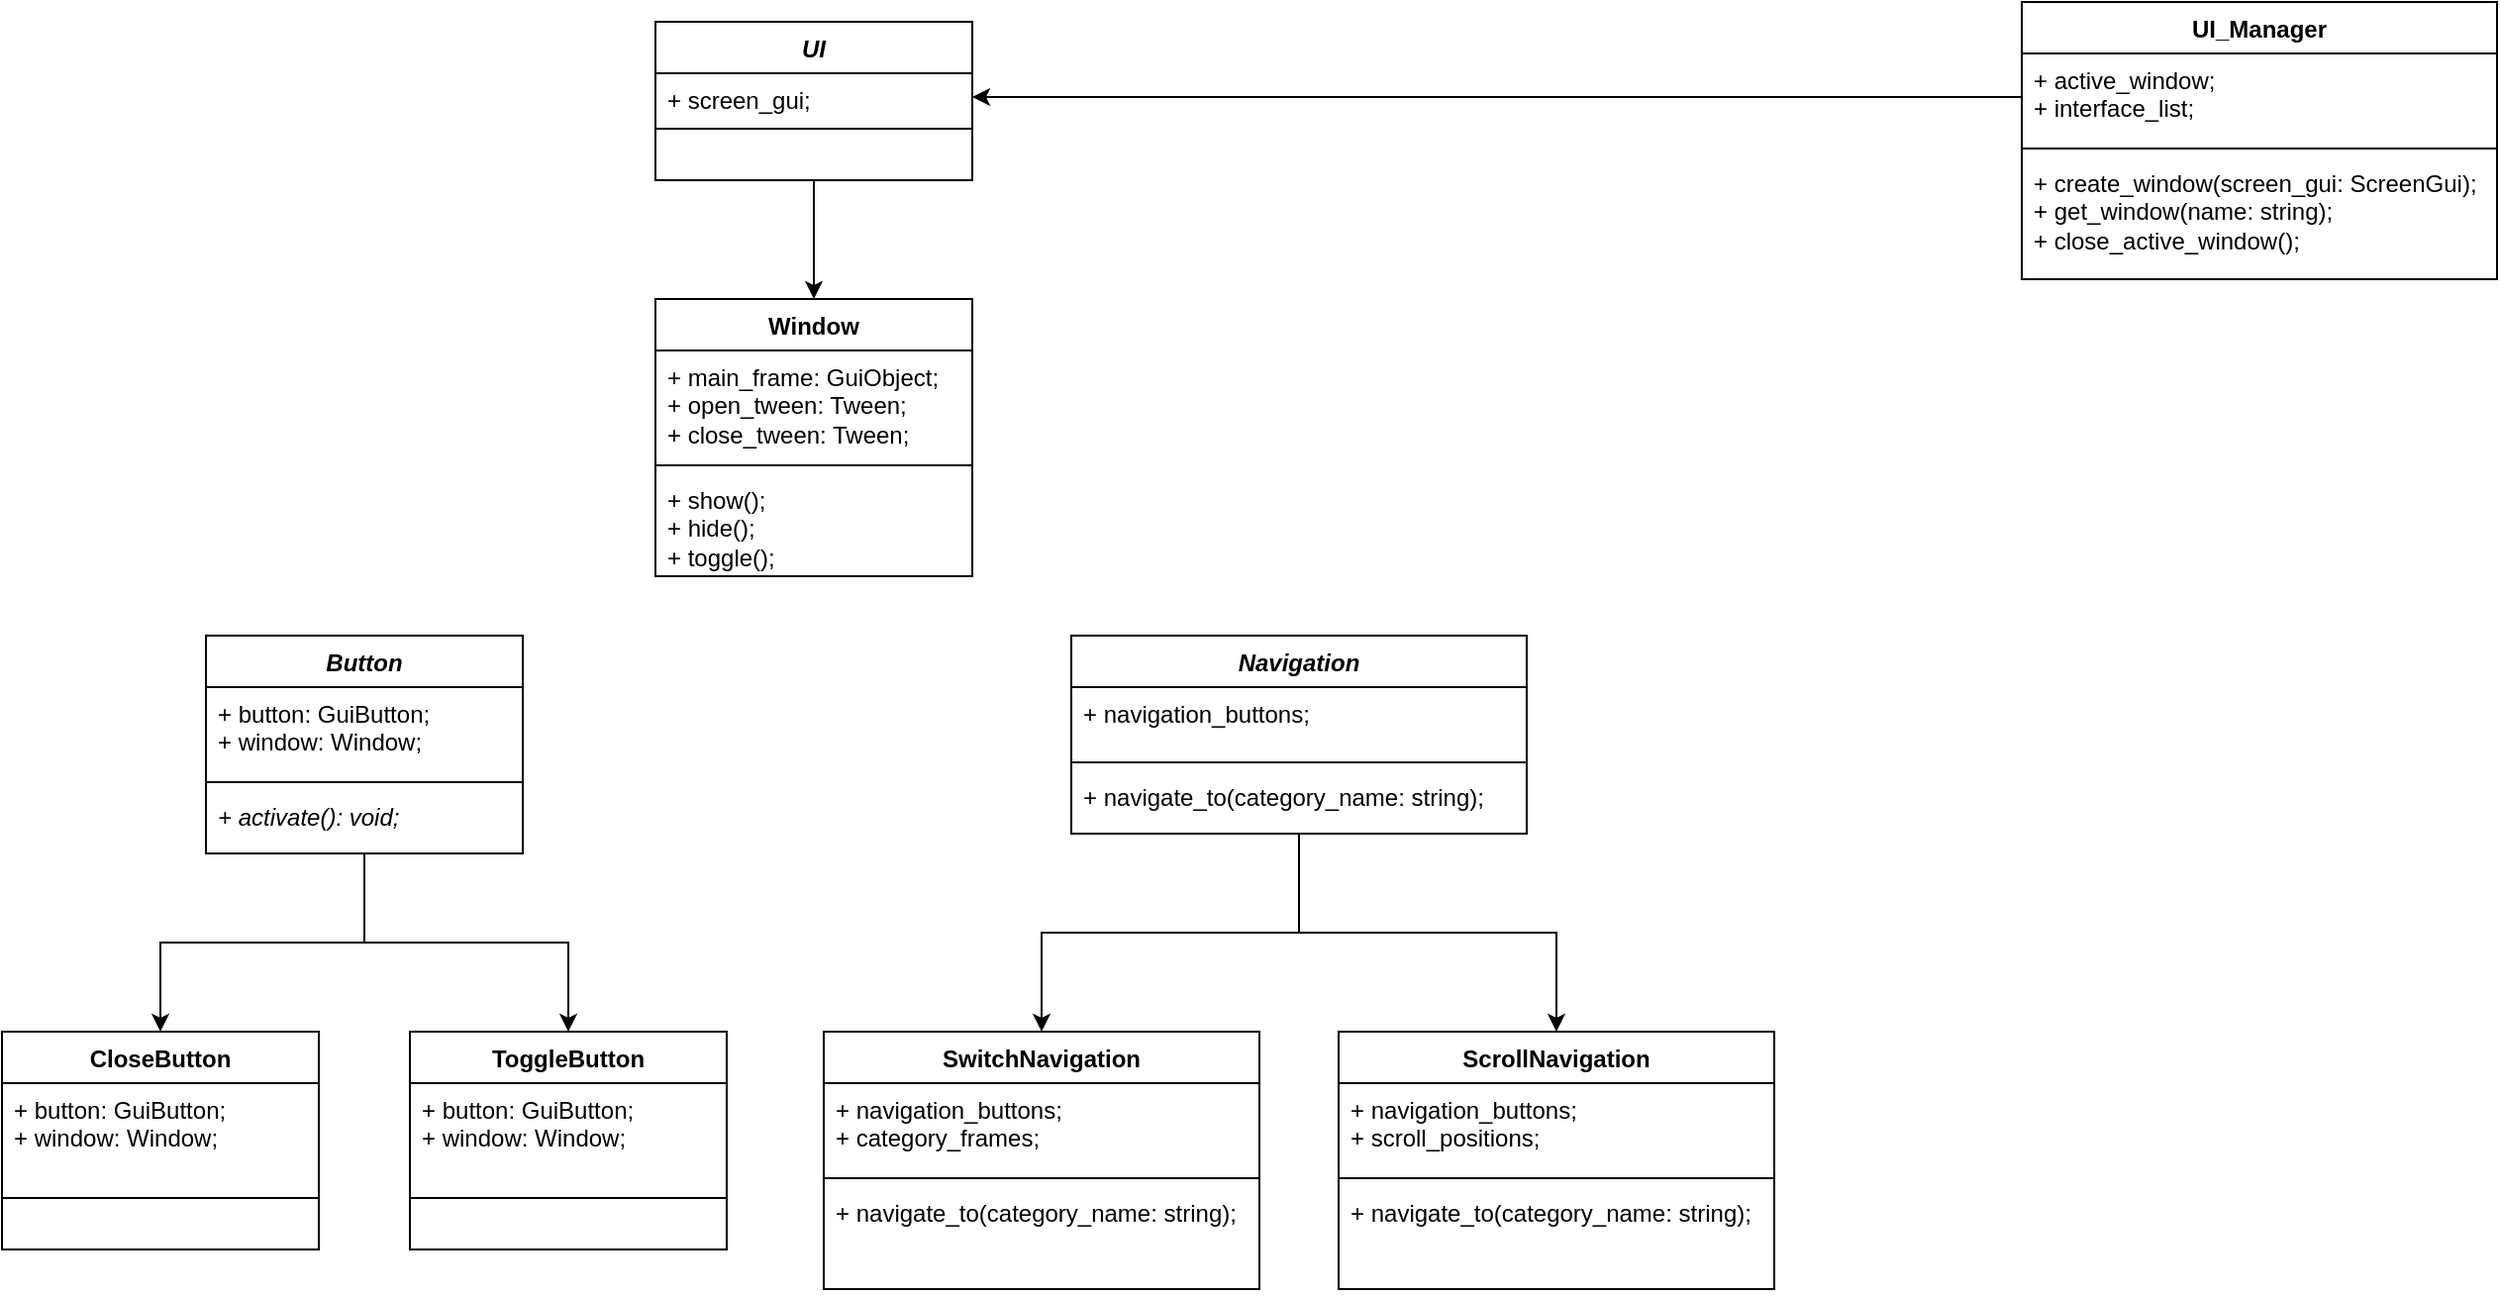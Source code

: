 <mxfile version="24.4.0" type="github">
  <diagram name="Strona-1" id="0ev7cow0Drwd5GlKwkTO">
    <mxGraphModel dx="1932" dy="592" grid="1" gridSize="10" guides="1" tooltips="1" connect="1" arrows="1" fold="1" page="1" pageScale="1" pageWidth="827" pageHeight="1169" math="0" shadow="0">
      <root>
        <mxCell id="0" />
        <mxCell id="1" parent="0" />
        <mxCell id="KJYLY2cYHtoWBLnPCtX3-57" value="" style="edgeStyle=orthogonalEdgeStyle;rounded=0;orthogonalLoop=1;jettySize=auto;html=1;entryX=0.5;entryY=0;entryDx=0;entryDy=0;" parent="1" source="KJYLY2cYHtoWBLnPCtX3-1" target="KJYLY2cYHtoWBLnPCtX3-5" edge="1">
          <mxGeometry relative="1" as="geometry" />
        </mxCell>
        <mxCell id="KJYLY2cYHtoWBLnPCtX3-1" value="&lt;i&gt;UI&lt;/i&gt;" style="swimlane;fontStyle=1;align=center;verticalAlign=top;childLayout=stackLayout;horizontal=1;startSize=26;horizontalStack=0;resizeParent=1;resizeParentMax=0;resizeLast=0;collapsible=1;marginBottom=0;whiteSpace=wrap;html=1;" parent="1" vertex="1">
          <mxGeometry x="320" y="80" width="160" height="80" as="geometry" />
        </mxCell>
        <mxCell id="KJYLY2cYHtoWBLnPCtX3-2" value="&lt;div&gt;+ screen_gui;&lt;/div&gt;" style="text;strokeColor=none;fillColor=none;align=left;verticalAlign=top;spacingLeft=4;spacingRight=4;overflow=hidden;rotatable=0;points=[[0,0.5],[1,0.5]];portConstraint=eastwest;whiteSpace=wrap;html=1;" parent="KJYLY2cYHtoWBLnPCtX3-1" vertex="1">
          <mxGeometry y="26" width="160" height="24" as="geometry" />
        </mxCell>
        <mxCell id="KJYLY2cYHtoWBLnPCtX3-3" value="" style="line;strokeWidth=1;fillColor=none;align=left;verticalAlign=middle;spacingTop=-1;spacingLeft=3;spacingRight=3;rotatable=0;labelPosition=right;points=[];portConstraint=eastwest;strokeColor=inherit;" parent="KJYLY2cYHtoWBLnPCtX3-1" vertex="1">
          <mxGeometry y="50" width="160" height="8" as="geometry" />
        </mxCell>
        <mxCell id="KJYLY2cYHtoWBLnPCtX3-4" value="&lt;div&gt;&lt;br&gt;&lt;/div&gt;&lt;div&gt;&lt;br&gt;&lt;/div&gt;" style="text;strokeColor=none;fillColor=none;align=left;verticalAlign=top;spacingLeft=4;spacingRight=4;overflow=hidden;rotatable=0;points=[[0,0.5],[1,0.5]];portConstraint=eastwest;whiteSpace=wrap;html=1;" parent="KJYLY2cYHtoWBLnPCtX3-1" vertex="1">
          <mxGeometry y="58" width="160" height="22" as="geometry" />
        </mxCell>
        <mxCell id="KJYLY2cYHtoWBLnPCtX3-5" value="Window" style="swimlane;fontStyle=1;align=center;verticalAlign=top;childLayout=stackLayout;horizontal=1;startSize=26;horizontalStack=0;resizeParent=1;resizeParentMax=0;resizeLast=0;collapsible=1;marginBottom=0;whiteSpace=wrap;html=1;" parent="1" vertex="1">
          <mxGeometry x="320" y="220" width="160" height="140" as="geometry" />
        </mxCell>
        <mxCell id="KJYLY2cYHtoWBLnPCtX3-6" value="&lt;div&gt;+ main_frame: GuiObject;&lt;/div&gt;&lt;div&gt;+ open_tween: Tween;&lt;/div&gt;&lt;div&gt;+ close_tween: Tween;&lt;/div&gt;" style="text;strokeColor=none;fillColor=none;align=left;verticalAlign=top;spacingLeft=4;spacingRight=4;overflow=hidden;rotatable=0;points=[[0,0.5],[1,0.5]];portConstraint=eastwest;whiteSpace=wrap;html=1;" parent="KJYLY2cYHtoWBLnPCtX3-5" vertex="1">
          <mxGeometry y="26" width="160" height="54" as="geometry" />
        </mxCell>
        <mxCell id="KJYLY2cYHtoWBLnPCtX3-7" value="" style="line;strokeWidth=1;fillColor=none;align=left;verticalAlign=middle;spacingTop=-1;spacingLeft=3;spacingRight=3;rotatable=0;labelPosition=right;points=[];portConstraint=eastwest;strokeColor=inherit;" parent="KJYLY2cYHtoWBLnPCtX3-5" vertex="1">
          <mxGeometry y="80" width="160" height="8" as="geometry" />
        </mxCell>
        <mxCell id="KJYLY2cYHtoWBLnPCtX3-8" value="&lt;div&gt;+ show();&lt;/div&gt;&lt;div&gt;+ hide();&lt;/div&gt;&lt;div&gt;+ toggle();&lt;/div&gt;" style="text;strokeColor=none;fillColor=none;align=left;verticalAlign=top;spacingLeft=4;spacingRight=4;overflow=hidden;rotatable=0;points=[[0,0.5],[1,0.5]];portConstraint=eastwest;whiteSpace=wrap;html=1;" parent="KJYLY2cYHtoWBLnPCtX3-5" vertex="1">
          <mxGeometry y="88" width="160" height="52" as="geometry" />
        </mxCell>
        <mxCell id="KJYLY2cYHtoWBLnPCtX3-9" value="CloseButton" style="swimlane;fontStyle=1;align=center;verticalAlign=top;childLayout=stackLayout;horizontal=1;startSize=26;horizontalStack=0;resizeParent=1;resizeParentMax=0;resizeLast=0;collapsible=1;marginBottom=0;whiteSpace=wrap;html=1;" parent="1" vertex="1">
          <mxGeometry x="-10" y="590" width="160" height="110" as="geometry" />
        </mxCell>
        <mxCell id="KJYLY2cYHtoWBLnPCtX3-10" value="&lt;div&gt;+ button: GuiButton;&lt;/div&gt;&lt;div&gt;+ window: Window;&lt;/div&gt;" style="text;strokeColor=none;fillColor=none;align=left;verticalAlign=top;spacingLeft=4;spacingRight=4;overflow=hidden;rotatable=0;points=[[0,0.5],[1,0.5]];portConstraint=eastwest;whiteSpace=wrap;html=1;" parent="KJYLY2cYHtoWBLnPCtX3-9" vertex="1">
          <mxGeometry y="26" width="160" height="54" as="geometry" />
        </mxCell>
        <mxCell id="KJYLY2cYHtoWBLnPCtX3-11" value="" style="line;strokeWidth=1;fillColor=none;align=left;verticalAlign=middle;spacingTop=-1;spacingLeft=3;spacingRight=3;rotatable=0;labelPosition=right;points=[];portConstraint=eastwest;strokeColor=inherit;" parent="KJYLY2cYHtoWBLnPCtX3-9" vertex="1">
          <mxGeometry y="80" width="160" height="8" as="geometry" />
        </mxCell>
        <mxCell id="KJYLY2cYHtoWBLnPCtX3-12" value="&lt;div&gt;&lt;br&gt;&lt;/div&gt;&lt;div&gt;&lt;br&gt;&lt;/div&gt;" style="text;strokeColor=none;fillColor=none;align=left;verticalAlign=top;spacingLeft=4;spacingRight=4;overflow=hidden;rotatable=0;points=[[0,0.5],[1,0.5]];portConstraint=eastwest;whiteSpace=wrap;html=1;" parent="KJYLY2cYHtoWBLnPCtX3-9" vertex="1">
          <mxGeometry y="88" width="160" height="22" as="geometry" />
        </mxCell>
        <mxCell id="KJYLY2cYHtoWBLnPCtX3-13" value="ToggleButton" style="swimlane;fontStyle=1;align=center;verticalAlign=top;childLayout=stackLayout;horizontal=1;startSize=26;horizontalStack=0;resizeParent=1;resizeParentMax=0;resizeLast=0;collapsible=1;marginBottom=0;whiteSpace=wrap;html=1;" parent="1" vertex="1">
          <mxGeometry x="196" y="590" width="160" height="110" as="geometry" />
        </mxCell>
        <mxCell id="KJYLY2cYHtoWBLnPCtX3-14" value="&lt;div&gt;+ button: GuiButton;&lt;/div&gt;&lt;div&gt;+ window: Window;&lt;/div&gt;" style="text;strokeColor=none;fillColor=none;align=left;verticalAlign=top;spacingLeft=4;spacingRight=4;overflow=hidden;rotatable=0;points=[[0,0.5],[1,0.5]];portConstraint=eastwest;whiteSpace=wrap;html=1;" parent="KJYLY2cYHtoWBLnPCtX3-13" vertex="1">
          <mxGeometry y="26" width="160" height="54" as="geometry" />
        </mxCell>
        <mxCell id="KJYLY2cYHtoWBLnPCtX3-15" value="" style="line;strokeWidth=1;fillColor=none;align=left;verticalAlign=middle;spacingTop=-1;spacingLeft=3;spacingRight=3;rotatable=0;labelPosition=right;points=[];portConstraint=eastwest;strokeColor=inherit;" parent="KJYLY2cYHtoWBLnPCtX3-13" vertex="1">
          <mxGeometry y="80" width="160" height="8" as="geometry" />
        </mxCell>
        <mxCell id="KJYLY2cYHtoWBLnPCtX3-16" value="&lt;div&gt;&lt;br&gt;&lt;/div&gt;&lt;div&gt;&lt;br&gt;&lt;/div&gt;" style="text;strokeColor=none;fillColor=none;align=left;verticalAlign=top;spacingLeft=4;spacingRight=4;overflow=hidden;rotatable=0;points=[[0,0.5],[1,0.5]];portConstraint=eastwest;whiteSpace=wrap;html=1;" parent="KJYLY2cYHtoWBLnPCtX3-13" vertex="1">
          <mxGeometry y="88" width="160" height="22" as="geometry" />
        </mxCell>
        <mxCell id="KJYLY2cYHtoWBLnPCtX3-22" style="edgeStyle=orthogonalEdgeStyle;rounded=0;orthogonalLoop=1;jettySize=auto;html=1;entryX=0.5;entryY=0;entryDx=0;entryDy=0;" parent="1" source="KJYLY2cYHtoWBLnPCtX3-17" target="KJYLY2cYHtoWBLnPCtX3-13" edge="1">
          <mxGeometry relative="1" as="geometry" />
        </mxCell>
        <mxCell id="KJYLY2cYHtoWBLnPCtX3-23" style="edgeStyle=orthogonalEdgeStyle;rounded=0;orthogonalLoop=1;jettySize=auto;html=1;entryX=0.5;entryY=0;entryDx=0;entryDy=0;" parent="1" source="KJYLY2cYHtoWBLnPCtX3-17" target="KJYLY2cYHtoWBLnPCtX3-9" edge="1">
          <mxGeometry relative="1" as="geometry" />
        </mxCell>
        <mxCell id="KJYLY2cYHtoWBLnPCtX3-17" value="&lt;i&gt;Button&lt;/i&gt;" style="swimlane;fontStyle=1;align=center;verticalAlign=top;childLayout=stackLayout;horizontal=1;startSize=26;horizontalStack=0;resizeParent=1;resizeParentMax=0;resizeLast=0;collapsible=1;marginBottom=0;whiteSpace=wrap;html=1;" parent="1" vertex="1">
          <mxGeometry x="93" y="390" width="160" height="110" as="geometry" />
        </mxCell>
        <mxCell id="KJYLY2cYHtoWBLnPCtX3-18" value="&lt;div&gt;+ button: GuiButton;&lt;/div&gt;&lt;div&gt;+ window: Window;&lt;/div&gt;" style="text;strokeColor=none;fillColor=none;align=left;verticalAlign=top;spacingLeft=4;spacingRight=4;overflow=hidden;rotatable=0;points=[[0,0.5],[1,0.5]];portConstraint=eastwest;whiteSpace=wrap;html=1;" parent="KJYLY2cYHtoWBLnPCtX3-17" vertex="1">
          <mxGeometry y="26" width="160" height="44" as="geometry" />
        </mxCell>
        <mxCell id="KJYLY2cYHtoWBLnPCtX3-19" value="" style="line;strokeWidth=1;fillColor=none;align=left;verticalAlign=middle;spacingTop=-1;spacingLeft=3;spacingRight=3;rotatable=0;labelPosition=right;points=[];portConstraint=eastwest;strokeColor=inherit;" parent="KJYLY2cYHtoWBLnPCtX3-17" vertex="1">
          <mxGeometry y="70" width="160" height="8" as="geometry" />
        </mxCell>
        <mxCell id="KJYLY2cYHtoWBLnPCtX3-20" value="&lt;div&gt;&lt;i&gt;+ activate(): void;&lt;/i&gt;&lt;/div&gt;" style="text;strokeColor=none;fillColor=none;align=left;verticalAlign=top;spacingLeft=4;spacingRight=4;overflow=hidden;rotatable=0;points=[[0,0.5],[1,0.5]];portConstraint=eastwest;whiteSpace=wrap;html=1;" parent="KJYLY2cYHtoWBLnPCtX3-17" vertex="1">
          <mxGeometry y="78" width="160" height="32" as="geometry" />
        </mxCell>
        <mxCell id="KJYLY2cYHtoWBLnPCtX3-54" style="edgeStyle=orthogonalEdgeStyle;rounded=0;orthogonalLoop=1;jettySize=auto;html=1;entryX=0.5;entryY=0;entryDx=0;entryDy=0;" parent="1" source="KJYLY2cYHtoWBLnPCtX3-26" target="KJYLY2cYHtoWBLnPCtX3-40" edge="1">
          <mxGeometry relative="1" as="geometry" />
        </mxCell>
        <mxCell id="KJYLY2cYHtoWBLnPCtX3-55" style="edgeStyle=orthogonalEdgeStyle;rounded=0;orthogonalLoop=1;jettySize=auto;html=1;" parent="1" source="KJYLY2cYHtoWBLnPCtX3-26" target="KJYLY2cYHtoWBLnPCtX3-36" edge="1">
          <mxGeometry relative="1" as="geometry" />
        </mxCell>
        <mxCell id="KJYLY2cYHtoWBLnPCtX3-26" value="&lt;i&gt;Navigation&lt;/i&gt;" style="swimlane;fontStyle=1;align=center;verticalAlign=top;childLayout=stackLayout;horizontal=1;startSize=26;horizontalStack=0;resizeParent=1;resizeParentMax=0;resizeLast=0;collapsible=1;marginBottom=0;whiteSpace=wrap;html=1;" parent="1" vertex="1">
          <mxGeometry x="530" y="390" width="230" height="100" as="geometry" />
        </mxCell>
        <mxCell id="KJYLY2cYHtoWBLnPCtX3-27" value="+ navigation_buttons;" style="text;strokeColor=none;fillColor=none;align=left;verticalAlign=top;spacingLeft=4;spacingRight=4;overflow=hidden;rotatable=0;points=[[0,0.5],[1,0.5]];portConstraint=eastwest;whiteSpace=wrap;html=1;" parent="KJYLY2cYHtoWBLnPCtX3-26" vertex="1">
          <mxGeometry y="26" width="230" height="34" as="geometry" />
        </mxCell>
        <mxCell id="KJYLY2cYHtoWBLnPCtX3-28" value="" style="line;strokeWidth=1;fillColor=none;align=left;verticalAlign=middle;spacingTop=-1;spacingLeft=3;spacingRight=3;rotatable=0;labelPosition=right;points=[];portConstraint=eastwest;strokeColor=inherit;" parent="KJYLY2cYHtoWBLnPCtX3-26" vertex="1">
          <mxGeometry y="60" width="230" height="8" as="geometry" />
        </mxCell>
        <mxCell id="KJYLY2cYHtoWBLnPCtX3-29" value="&lt;div&gt;+ navigate_to(category_name: string);&lt;/div&gt;" style="text;strokeColor=none;fillColor=none;align=left;verticalAlign=top;spacingLeft=4;spacingRight=4;overflow=hidden;rotatable=0;points=[[0,0.5],[1,0.5]];portConstraint=eastwest;whiteSpace=wrap;html=1;" parent="KJYLY2cYHtoWBLnPCtX3-26" vertex="1">
          <mxGeometry y="68" width="230" height="32" as="geometry" />
        </mxCell>
        <mxCell id="KJYLY2cYHtoWBLnPCtX3-36" value="ScrollNavigation" style="swimlane;fontStyle=1;align=center;verticalAlign=top;childLayout=stackLayout;horizontal=1;startSize=26;horizontalStack=0;resizeParent=1;resizeParentMax=0;resizeLast=0;collapsible=1;marginBottom=0;whiteSpace=wrap;html=1;" parent="1" vertex="1">
          <mxGeometry x="665" y="590" width="220" height="130" as="geometry" />
        </mxCell>
        <mxCell id="KJYLY2cYHtoWBLnPCtX3-37" value="+ navigation_buttons;&lt;div&gt;+ scroll_positions;&lt;/div&gt;" style="text;strokeColor=none;fillColor=none;align=left;verticalAlign=top;spacingLeft=4;spacingRight=4;overflow=hidden;rotatable=0;points=[[0,0.5],[1,0.5]];portConstraint=eastwest;whiteSpace=wrap;html=1;" parent="KJYLY2cYHtoWBLnPCtX3-36" vertex="1">
          <mxGeometry y="26" width="220" height="44" as="geometry" />
        </mxCell>
        <mxCell id="KJYLY2cYHtoWBLnPCtX3-38" value="" style="line;strokeWidth=1;fillColor=none;align=left;verticalAlign=middle;spacingTop=-1;spacingLeft=3;spacingRight=3;rotatable=0;labelPosition=right;points=[];portConstraint=eastwest;strokeColor=inherit;" parent="KJYLY2cYHtoWBLnPCtX3-36" vertex="1">
          <mxGeometry y="70" width="220" height="8" as="geometry" />
        </mxCell>
        <mxCell id="KJYLY2cYHtoWBLnPCtX3-39" value="&lt;div&gt;+ navigate_to(category_name: string);&lt;/div&gt;" style="text;strokeColor=none;fillColor=none;align=left;verticalAlign=top;spacingLeft=4;spacingRight=4;overflow=hidden;rotatable=0;points=[[0,0.5],[1,0.5]];portConstraint=eastwest;whiteSpace=wrap;html=1;" parent="KJYLY2cYHtoWBLnPCtX3-36" vertex="1">
          <mxGeometry y="78" width="220" height="52" as="geometry" />
        </mxCell>
        <mxCell id="KJYLY2cYHtoWBLnPCtX3-40" value="SwitchNavigation" style="swimlane;fontStyle=1;align=center;verticalAlign=top;childLayout=stackLayout;horizontal=1;startSize=26;horizontalStack=0;resizeParent=1;resizeParentMax=0;resizeLast=0;collapsible=1;marginBottom=0;whiteSpace=wrap;html=1;" parent="1" vertex="1">
          <mxGeometry x="405" y="590" width="220" height="130" as="geometry" />
        </mxCell>
        <mxCell id="KJYLY2cYHtoWBLnPCtX3-41" value="&lt;div&gt;+ navigation_buttons;&lt;/div&gt;&lt;div&gt;+ category_frames;&lt;/div&gt;" style="text;strokeColor=none;fillColor=none;align=left;verticalAlign=top;spacingLeft=4;spacingRight=4;overflow=hidden;rotatable=0;points=[[0,0.5],[1,0.5]];portConstraint=eastwest;whiteSpace=wrap;html=1;" parent="KJYLY2cYHtoWBLnPCtX3-40" vertex="1">
          <mxGeometry y="26" width="220" height="44" as="geometry" />
        </mxCell>
        <mxCell id="KJYLY2cYHtoWBLnPCtX3-42" value="" style="line;strokeWidth=1;fillColor=none;align=left;verticalAlign=middle;spacingTop=-1;spacingLeft=3;spacingRight=3;rotatable=0;labelPosition=right;points=[];portConstraint=eastwest;strokeColor=inherit;" parent="KJYLY2cYHtoWBLnPCtX3-40" vertex="1">
          <mxGeometry y="70" width="220" height="8" as="geometry" />
        </mxCell>
        <mxCell id="KJYLY2cYHtoWBLnPCtX3-43" value="&lt;div&gt;+ navigate_to(category_name: string);&lt;/div&gt;" style="text;strokeColor=none;fillColor=none;align=left;verticalAlign=top;spacingLeft=4;spacingRight=4;overflow=hidden;rotatable=0;points=[[0,0.5],[1,0.5]];portConstraint=eastwest;whiteSpace=wrap;html=1;" parent="KJYLY2cYHtoWBLnPCtX3-40" vertex="1">
          <mxGeometry y="78" width="220" height="52" as="geometry" />
        </mxCell>
        <mxCell id="5__vqS7_X1TnvKLYusfc-2" value="UI_Manager" style="swimlane;fontStyle=1;align=center;verticalAlign=top;childLayout=stackLayout;horizontal=1;startSize=26;horizontalStack=0;resizeParent=1;resizeParentMax=0;resizeLast=0;collapsible=1;marginBottom=0;whiteSpace=wrap;html=1;" vertex="1" parent="1">
          <mxGeometry x="1010" y="70" width="240" height="140" as="geometry" />
        </mxCell>
        <mxCell id="5__vqS7_X1TnvKLYusfc-3" value="&lt;div&gt;+ active_window;&lt;/div&gt;&lt;div&gt;+ interface_list;&lt;/div&gt;" style="text;strokeColor=none;fillColor=none;align=left;verticalAlign=top;spacingLeft=4;spacingRight=4;overflow=hidden;rotatable=0;points=[[0,0.5],[1,0.5]];portConstraint=eastwest;whiteSpace=wrap;html=1;" vertex="1" parent="5__vqS7_X1TnvKLYusfc-2">
          <mxGeometry y="26" width="240" height="44" as="geometry" />
        </mxCell>
        <mxCell id="5__vqS7_X1TnvKLYusfc-4" value="" style="line;strokeWidth=1;fillColor=none;align=left;verticalAlign=middle;spacingTop=-1;spacingLeft=3;spacingRight=3;rotatable=0;labelPosition=right;points=[];portConstraint=eastwest;strokeColor=inherit;" vertex="1" parent="5__vqS7_X1TnvKLYusfc-2">
          <mxGeometry y="70" width="240" height="8" as="geometry" />
        </mxCell>
        <mxCell id="5__vqS7_X1TnvKLYusfc-5" value="&lt;div&gt;+ create_window(screen_gui: ScreenGui);&lt;/div&gt;&lt;div&gt;+ get_window(name: string);&lt;/div&gt;&lt;div&gt;+ close_active_window();&lt;/div&gt;" style="text;strokeColor=none;fillColor=none;align=left;verticalAlign=top;spacingLeft=4;spacingRight=4;overflow=hidden;rotatable=0;points=[[0,0.5],[1,0.5]];portConstraint=eastwest;whiteSpace=wrap;html=1;" vertex="1" parent="5__vqS7_X1TnvKLYusfc-2">
          <mxGeometry y="78" width="240" height="62" as="geometry" />
        </mxCell>
        <mxCell id="5__vqS7_X1TnvKLYusfc-7" style="edgeStyle=orthogonalEdgeStyle;rounded=0;orthogonalLoop=1;jettySize=auto;html=1;entryX=1;entryY=0.5;entryDx=0;entryDy=0;" edge="1" parent="1" source="5__vqS7_X1TnvKLYusfc-3" target="KJYLY2cYHtoWBLnPCtX3-2">
          <mxGeometry relative="1" as="geometry" />
        </mxCell>
      </root>
    </mxGraphModel>
  </diagram>
</mxfile>
